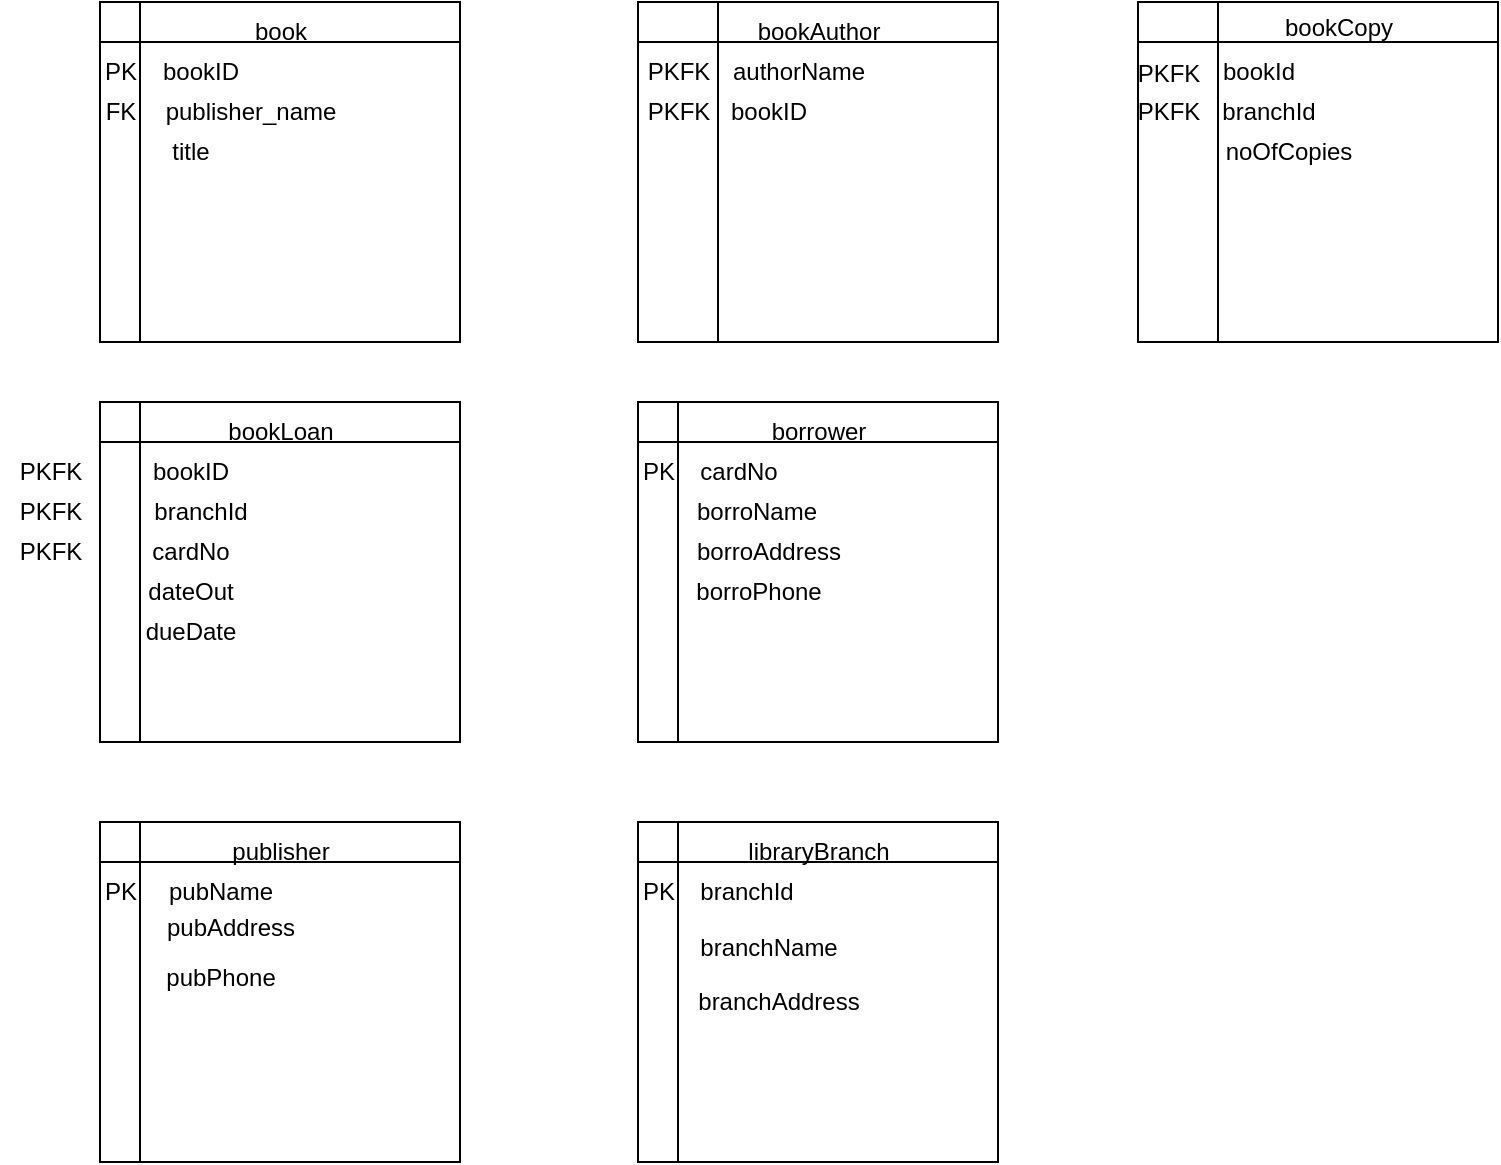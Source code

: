 <mxfile version="24.0.5" type="github">
  <diagram name="Page-1" id="_gQ4AwaeeIdLY-QdIsuz">
    <mxGraphModel dx="1434" dy="738" grid="1" gridSize="10" guides="1" tooltips="1" connect="1" arrows="1" fold="1" page="1" pageScale="1" pageWidth="827" pageHeight="1169" math="0" shadow="0">
      <root>
        <mxCell id="0" />
        <mxCell id="1" parent="0" />
        <mxCell id="Rxjro5RmvX5wUSmLxjry-1" value="" style="shape=internalStorage;whiteSpace=wrap;html=1;backgroundOutline=1;" parent="1" vertex="1">
          <mxGeometry x="201" y="100" width="180" height="170" as="geometry" />
        </mxCell>
        <mxCell id="Rxjro5RmvX5wUSmLxjry-2" value="book" style="text;html=1;align=center;verticalAlign=middle;resizable=0;points=[];autosize=1;strokeColor=none;fillColor=none;" parent="1" vertex="1">
          <mxGeometry x="266" y="100" width="50" height="30" as="geometry" />
        </mxCell>
        <mxCell id="Rxjro5RmvX5wUSmLxjry-3" value="PK" style="text;html=1;align=center;verticalAlign=middle;resizable=0;points=[];autosize=1;strokeColor=none;fillColor=none;" parent="1" vertex="1">
          <mxGeometry x="191" y="120" width="40" height="30" as="geometry" />
        </mxCell>
        <mxCell id="Rxjro5RmvX5wUSmLxjry-5" value="bookID" style="text;html=1;align=center;verticalAlign=middle;resizable=0;points=[];autosize=1;strokeColor=none;fillColor=none;" parent="1" vertex="1">
          <mxGeometry x="221" y="120" width="60" height="30" as="geometry" />
        </mxCell>
        <mxCell id="Rxjro5RmvX5wUSmLxjry-12" value="" style="shape=internalStorage;whiteSpace=wrap;html=1;backgroundOutline=1;" parent="1" vertex="1">
          <mxGeometry x="201" y="300" width="180" height="170" as="geometry" />
        </mxCell>
        <mxCell id="Rxjro5RmvX5wUSmLxjry-13" value="bookLoan" style="text;html=1;align=center;verticalAlign=middle;resizable=0;points=[];autosize=1;strokeColor=none;fillColor=none;" parent="1" vertex="1">
          <mxGeometry x="251" y="300" width="80" height="30" as="geometry" />
        </mxCell>
        <mxCell id="Rxjro5RmvX5wUSmLxjry-16" value="" style="shape=internalStorage;whiteSpace=wrap;html=1;backgroundOutline=1;" parent="1" vertex="1">
          <mxGeometry x="201" y="510" width="180" height="170" as="geometry" />
        </mxCell>
        <mxCell id="Rxjro5RmvX5wUSmLxjry-17" value="publisher" style="text;html=1;align=center;verticalAlign=middle;resizable=0;points=[];autosize=1;strokeColor=none;fillColor=none;" parent="1" vertex="1">
          <mxGeometry x="256" y="510" width="70" height="30" as="geometry" />
        </mxCell>
        <mxCell id="Rxjro5RmvX5wUSmLxjry-18" value="PK" style="text;html=1;align=center;verticalAlign=middle;resizable=0;points=[];autosize=1;strokeColor=none;fillColor=none;" parent="1" vertex="1">
          <mxGeometry x="191" y="530" width="40" height="30" as="geometry" />
        </mxCell>
        <mxCell id="Rxjro5RmvX5wUSmLxjry-20" value="" style="shape=internalStorage;whiteSpace=wrap;html=1;backgroundOutline=1;dx=40;dy=20;" parent="1" vertex="1">
          <mxGeometry x="470" y="100" width="180" height="170" as="geometry" />
        </mxCell>
        <mxCell id="Rxjro5RmvX5wUSmLxjry-21" value="bookAuthor" style="text;html=1;align=center;verticalAlign=middle;resizable=0;points=[];autosize=1;strokeColor=none;fillColor=none;" parent="1" vertex="1">
          <mxGeometry x="520" y="100" width="80" height="30" as="geometry" />
        </mxCell>
        <mxCell id="Rxjro5RmvX5wUSmLxjry-22" value="PKFK" style="text;html=1;align=center;verticalAlign=middle;resizable=0;points=[];autosize=1;strokeColor=none;fillColor=none;" parent="1" vertex="1">
          <mxGeometry x="465" y="120" width="50" height="30" as="geometry" />
        </mxCell>
        <mxCell id="Rxjro5RmvX5wUSmLxjry-24" value="" style="shape=internalStorage;whiteSpace=wrap;html=1;backgroundOutline=1;" parent="1" vertex="1">
          <mxGeometry x="470" y="300" width="180" height="170" as="geometry" />
        </mxCell>
        <mxCell id="Rxjro5RmvX5wUSmLxjry-25" value="borrower" style="text;html=1;align=center;verticalAlign=middle;resizable=0;points=[];autosize=1;strokeColor=none;fillColor=none;" parent="1" vertex="1">
          <mxGeometry x="525" y="300" width="70" height="30" as="geometry" />
        </mxCell>
        <mxCell id="Rxjro5RmvX5wUSmLxjry-26" value="PK" style="text;html=1;align=center;verticalAlign=middle;resizable=0;points=[];autosize=1;strokeColor=none;fillColor=none;" parent="1" vertex="1">
          <mxGeometry x="460" y="320" width="40" height="30" as="geometry" />
        </mxCell>
        <mxCell id="Rxjro5RmvX5wUSmLxjry-27" value="borroName" style="text;html=1;align=center;verticalAlign=middle;resizable=0;points=[];autosize=1;strokeColor=none;fillColor=none;" parent="1" vertex="1">
          <mxGeometry x="489" y="340" width="80" height="30" as="geometry" />
        </mxCell>
        <mxCell id="Rxjro5RmvX5wUSmLxjry-28" value="" style="shape=internalStorage;whiteSpace=wrap;html=1;backgroundOutline=1;" parent="1" vertex="1">
          <mxGeometry x="470" y="510" width="180" height="170" as="geometry" />
        </mxCell>
        <mxCell id="Rxjro5RmvX5wUSmLxjry-29" value="libraryBranch" style="text;html=1;align=center;verticalAlign=middle;resizable=0;points=[];autosize=1;strokeColor=none;fillColor=none;" parent="1" vertex="1">
          <mxGeometry x="515" y="510" width="90" height="30" as="geometry" />
        </mxCell>
        <mxCell id="Rxjro5RmvX5wUSmLxjry-30" value="PK" style="text;html=1;align=center;verticalAlign=middle;resizable=0;points=[];autosize=1;strokeColor=none;fillColor=none;" parent="1" vertex="1">
          <mxGeometry x="460" y="530" width="40" height="30" as="geometry" />
        </mxCell>
        <mxCell id="Rxjro5RmvX5wUSmLxjry-32" value="" style="shape=internalStorage;whiteSpace=wrap;html=1;backgroundOutline=1;dx=40;dy=20;" parent="1" vertex="1">
          <mxGeometry x="720" y="100" width="180" height="170" as="geometry" />
        </mxCell>
        <mxCell id="Rxjro5RmvX5wUSmLxjry-33" value="bookCopy&lt;div&gt;&lt;br&gt;&lt;/div&gt;" style="text;html=1;align=center;verticalAlign=middle;resizable=0;points=[];autosize=1;strokeColor=none;fillColor=none;" parent="1" vertex="1">
          <mxGeometry x="780" y="100" width="80" height="40" as="geometry" />
        </mxCell>
        <mxCell id="Rxjro5RmvX5wUSmLxjry-34" value="authorName" style="text;html=1;align=center;verticalAlign=middle;resizable=0;points=[];autosize=1;strokeColor=none;fillColor=none;" parent="1" vertex="1">
          <mxGeometry x="505" y="120" width="90" height="30" as="geometry" />
        </mxCell>
        <mxCell id="Rxjro5RmvX5wUSmLxjry-35" value="pubName" style="text;html=1;align=center;verticalAlign=middle;resizable=0;points=[];autosize=1;strokeColor=none;fillColor=none;" parent="1" vertex="1">
          <mxGeometry x="221" y="530" width="80" height="30" as="geometry" />
        </mxCell>
        <mxCell id="Rxjro5RmvX5wUSmLxjry-36" value="title" style="text;html=1;align=center;verticalAlign=middle;resizable=0;points=[];autosize=1;strokeColor=none;fillColor=none;" parent="1" vertex="1">
          <mxGeometry x="226" y="160" width="40" height="30" as="geometry" />
        </mxCell>
        <mxCell id="Rxjro5RmvX5wUSmLxjry-37" value="pubAddress&lt;div&gt;&lt;br&gt;&lt;/div&gt;" style="text;html=1;align=center;verticalAlign=middle;resizable=0;points=[];autosize=1;strokeColor=none;fillColor=none;" parent="1" vertex="1">
          <mxGeometry x="221" y="550" width="90" height="40" as="geometry" />
        </mxCell>
        <mxCell id="Rxjro5RmvX5wUSmLxjry-38" value="pubPhone&lt;div&gt;&lt;br&gt;&lt;/div&gt;" style="text;html=1;align=center;verticalAlign=middle;resizable=0;points=[];autosize=1;strokeColor=none;fillColor=none;" parent="1" vertex="1">
          <mxGeometry x="221" y="575" width="80" height="40" as="geometry" />
        </mxCell>
        <mxCell id="Rxjro5RmvX5wUSmLxjry-39" value="branchId" style="text;html=1;align=center;verticalAlign=middle;resizable=0;points=[];autosize=1;strokeColor=none;fillColor=none;" parent="1" vertex="1">
          <mxGeometry x="489" y="530" width="70" height="30" as="geometry" />
        </mxCell>
        <mxCell id="Rxjro5RmvX5wUSmLxjry-40" value="branchName&lt;div&gt;&lt;br&gt;&lt;/div&gt;" style="text;html=1;align=center;verticalAlign=middle;resizable=0;points=[];autosize=1;strokeColor=none;fillColor=none;" parent="1" vertex="1">
          <mxGeometry x="490" y="560" width="90" height="40" as="geometry" />
        </mxCell>
        <mxCell id="Rxjro5RmvX5wUSmLxjry-41" value="branchAddress" style="text;html=1;align=center;verticalAlign=middle;resizable=0;points=[];autosize=1;strokeColor=none;fillColor=none;" parent="1" vertex="1">
          <mxGeometry x="490" y="585" width="100" height="30" as="geometry" />
        </mxCell>
        <mxCell id="Rxjro5RmvX5wUSmLxjry-42" value="noOfCopies" style="text;html=1;align=center;verticalAlign=middle;resizable=0;points=[];autosize=1;strokeColor=none;fillColor=none;" parent="1" vertex="1">
          <mxGeometry x="750" y="160" width="90" height="30" as="geometry" />
        </mxCell>
        <mxCell id="Rxjro5RmvX5wUSmLxjry-43" value="cardNo" style="text;html=1;align=center;verticalAlign=middle;resizable=0;points=[];autosize=1;strokeColor=none;fillColor=none;" parent="1" vertex="1">
          <mxGeometry x="490" y="320" width="60" height="30" as="geometry" />
        </mxCell>
        <mxCell id="Rxjro5RmvX5wUSmLxjry-44" value="dateOut" style="text;html=1;align=center;verticalAlign=middle;resizable=0;points=[];autosize=1;strokeColor=none;fillColor=none;" parent="1" vertex="1">
          <mxGeometry x="211" y="380" width="70" height="30" as="geometry" />
        </mxCell>
        <mxCell id="Rxjro5RmvX5wUSmLxjry-45" value="dueDate" style="text;html=1;align=center;verticalAlign=middle;resizable=0;points=[];autosize=1;strokeColor=none;fillColor=none;" parent="1" vertex="1">
          <mxGeometry x="211" y="400" width="70" height="30" as="geometry" />
        </mxCell>
        <mxCell id="Rxjro5RmvX5wUSmLxjry-46" value="borroAddress" style="text;html=1;align=center;verticalAlign=middle;resizable=0;points=[];autosize=1;strokeColor=none;fillColor=none;" parent="1" vertex="1">
          <mxGeometry x="485" y="360" width="100" height="30" as="geometry" />
        </mxCell>
        <mxCell id="Rxjro5RmvX5wUSmLxjry-47" value="borroPhone" style="text;html=1;align=center;verticalAlign=middle;resizable=0;points=[];autosize=1;strokeColor=none;fillColor=none;" parent="1" vertex="1">
          <mxGeometry x="485" y="380" width="90" height="30" as="geometry" />
        </mxCell>
        <mxCell id="Rxjro5RmvX5wUSmLxjry-48" value="PKFK" style="text;html=1;align=center;verticalAlign=middle;resizable=0;points=[];autosize=1;strokeColor=none;fillColor=none;" parent="1" vertex="1">
          <mxGeometry x="465" y="140" width="50" height="30" as="geometry" />
        </mxCell>
        <mxCell id="ipa_z52fyP7NqepizZTi-1" value="FK" style="text;html=1;align=center;verticalAlign=middle;resizable=0;points=[];autosize=1;strokeColor=none;fillColor=none;" vertex="1" parent="1">
          <mxGeometry x="191" y="140" width="40" height="30" as="geometry" />
        </mxCell>
        <mxCell id="ipa_z52fyP7NqepizZTi-2" value="publisher_name" style="text;html=1;align=center;verticalAlign=middle;resizable=0;points=[];autosize=1;strokeColor=none;fillColor=none;" vertex="1" parent="1">
          <mxGeometry x="221" y="140" width="110" height="30" as="geometry" />
        </mxCell>
        <mxCell id="ipa_z52fyP7NqepizZTi-4" value="bookID" style="text;html=1;align=center;verticalAlign=middle;resizable=0;points=[];autosize=1;strokeColor=none;fillColor=none;" vertex="1" parent="1">
          <mxGeometry x="505" y="140" width="60" height="30" as="geometry" />
        </mxCell>
        <mxCell id="ipa_z52fyP7NqepizZTi-5" value="PKFK" style="text;html=1;align=center;verticalAlign=middle;resizable=0;points=[];autosize=1;strokeColor=none;fillColor=none;" vertex="1" parent="1">
          <mxGeometry x="710" y="121" width="50" height="30" as="geometry" />
        </mxCell>
        <mxCell id="ipa_z52fyP7NqepizZTi-6" value="bookId" style="text;html=1;align=center;verticalAlign=middle;resizable=0;points=[];autosize=1;strokeColor=none;fillColor=none;" vertex="1" parent="1">
          <mxGeometry x="750" y="120" width="60" height="30" as="geometry" />
        </mxCell>
        <mxCell id="ipa_z52fyP7NqepizZTi-7" value="PKFK" style="text;html=1;align=center;verticalAlign=middle;resizable=0;points=[];autosize=1;strokeColor=none;fillColor=none;" vertex="1" parent="1">
          <mxGeometry x="710" y="140" width="50" height="30" as="geometry" />
        </mxCell>
        <mxCell id="ipa_z52fyP7NqepizZTi-8" value="branchId" style="text;html=1;align=center;verticalAlign=middle;resizable=0;points=[];autosize=1;strokeColor=none;fillColor=none;" vertex="1" parent="1">
          <mxGeometry x="750" y="140" width="70" height="30" as="geometry" />
        </mxCell>
        <mxCell id="ipa_z52fyP7NqepizZTi-9" value="bookID" style="text;html=1;align=center;verticalAlign=middle;resizable=0;points=[];autosize=1;strokeColor=none;fillColor=none;" vertex="1" parent="1">
          <mxGeometry x="216" y="320" width="60" height="30" as="geometry" />
        </mxCell>
        <mxCell id="ipa_z52fyP7NqepizZTi-10" value="PKFK" style="text;html=1;align=center;verticalAlign=middle;resizable=0;points=[];autosize=1;strokeColor=none;fillColor=none;" vertex="1" parent="1">
          <mxGeometry x="151" y="320" width="50" height="30" as="geometry" />
        </mxCell>
        <mxCell id="ipa_z52fyP7NqepizZTi-11" value="PKFK" style="text;html=1;align=center;verticalAlign=middle;resizable=0;points=[];autosize=1;strokeColor=none;fillColor=none;" vertex="1" parent="1">
          <mxGeometry x="151" y="340" width="50" height="30" as="geometry" />
        </mxCell>
        <mxCell id="ipa_z52fyP7NqepizZTi-12" value="branchId" style="text;html=1;align=center;verticalAlign=middle;resizable=0;points=[];autosize=1;strokeColor=none;fillColor=none;" vertex="1" parent="1">
          <mxGeometry x="216" y="340" width="70" height="30" as="geometry" />
        </mxCell>
        <mxCell id="ipa_z52fyP7NqepizZTi-13" value="PKFK" style="text;html=1;align=center;verticalAlign=middle;resizable=0;points=[];autosize=1;strokeColor=none;fillColor=none;" vertex="1" parent="1">
          <mxGeometry x="151" y="360" width="50" height="30" as="geometry" />
        </mxCell>
        <mxCell id="ipa_z52fyP7NqepizZTi-14" value="cardNo" style="text;html=1;align=center;verticalAlign=middle;resizable=0;points=[];autosize=1;strokeColor=none;fillColor=none;" vertex="1" parent="1">
          <mxGeometry x="216" y="360" width="60" height="30" as="geometry" />
        </mxCell>
      </root>
    </mxGraphModel>
  </diagram>
</mxfile>
